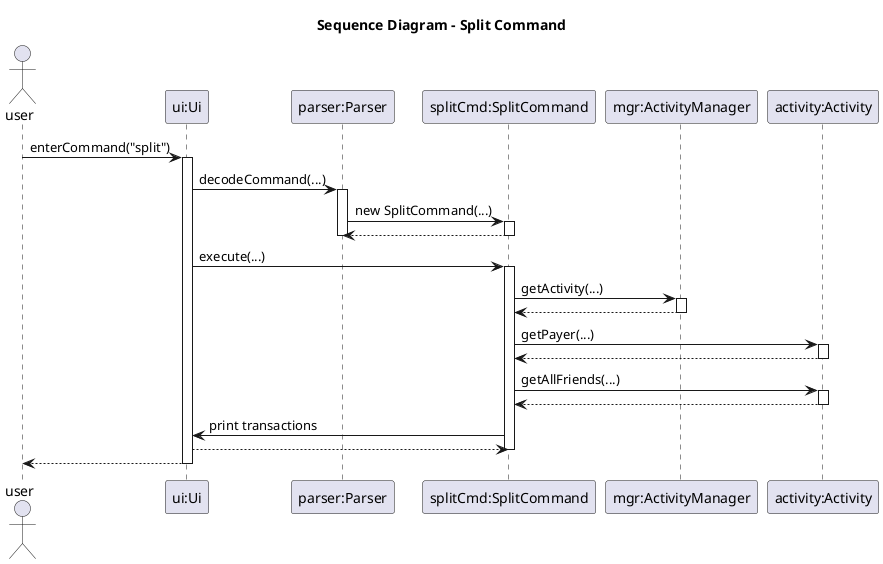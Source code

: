 @startuml
title Sequence Diagram - Split Command
actor user

participant "ui:Ui" as ui
participant "parser:Parser" as parser
participant "splitCmd:SplitCommand" as splitCmd
participant "mgr:ActivityManager" as mgr
participant "activity:Activity" as activity

user -> ui : enterCommand("split")
activate ui
ui -> parser : decodeCommand(...)
activate parser
parser -> splitCmd : new SplitCommand(...)
activate splitCmd
splitCmd --> parser :
deactivate splitCmd
deactivate parser

ui -> splitCmd : execute(...)
activate splitCmd
splitCmd -> mgr : getActivity(...)
activate mgr
mgr --> splitCmd :
deactivate mgr

splitCmd -> activity : getPayer(...)
activate activity
activity --> splitCmd :
deactivate activity

splitCmd -> activity : getAllFriends(...)
activate activity
activity --> splitCmd :
deactivate activity

splitCmd -> ui : print transactions
ui --> splitCmd :
deactivate splitCmd
ui --> user :
deactivate ui
@enduml
